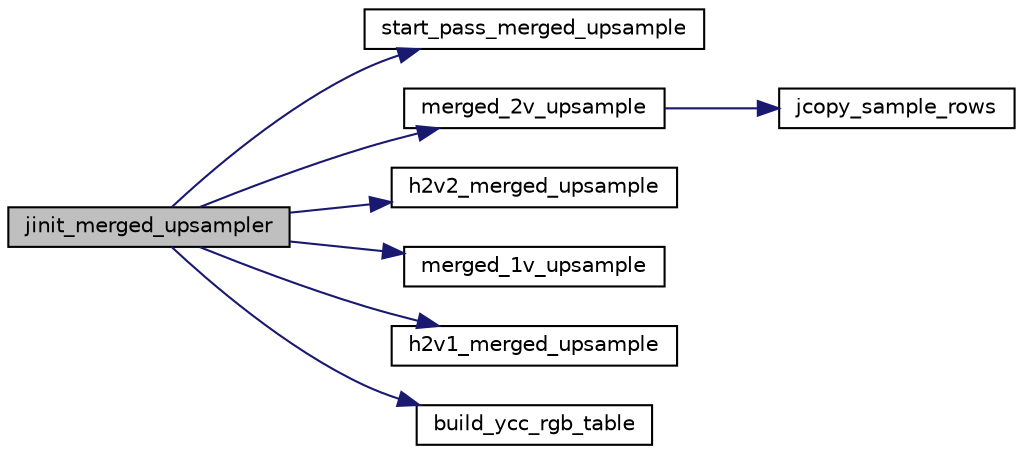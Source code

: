 digraph "jinit_merged_upsampler"
{
 // LATEX_PDF_SIZE
  bgcolor="transparent";
  edge [fontname="Helvetica",fontsize="10",labelfontname="Helvetica",labelfontsize="10"];
  node [fontname="Helvetica",fontsize="10",shape=record];
  rankdir="LR";
  Node15 [label="jinit_merged_upsampler",height=0.2,width=0.4,color="black", fillcolor="grey75", style="filled", fontcolor="black",tooltip=" "];
  Node15 -> Node16 [color="midnightblue",fontsize="10",style="solid",fontname="Helvetica"];
  Node16 [label="start_pass_merged_upsample",height=0.2,width=0.4,color="black",URL="$jdmerge_8c.html#a0db2a169c31635e5bb3bb6b8114c2daf",tooltip=" "];
  Node15 -> Node17 [color="midnightblue",fontsize="10",style="solid",fontname="Helvetica"];
  Node17 [label="merged_2v_upsample",height=0.2,width=0.4,color="black",URL="$jdmerge_8c.html#abe0d1228557cd0baff3c8bfda7c1d3a9",tooltip=" "];
  Node17 -> Node18 [color="midnightblue",fontsize="10",style="solid",fontname="Helvetica"];
  Node18 [label="jcopy_sample_rows",height=0.2,width=0.4,color="black",URL="$jutils_8c.html#ae2a8a73df80d5302a5b524d048fa9fb5",tooltip=" "];
  Node15 -> Node19 [color="midnightblue",fontsize="10",style="solid",fontname="Helvetica"];
  Node19 [label="h2v2_merged_upsample",height=0.2,width=0.4,color="black",URL="$jdmerge_8c.html#aa73f29430ed6b1b0e031c4c06216598c",tooltip=" "];
  Node15 -> Node20 [color="midnightblue",fontsize="10",style="solid",fontname="Helvetica"];
  Node20 [label="merged_1v_upsample",height=0.2,width=0.4,color="black",URL="$jdmerge_8c.html#af25c3cb346c5915fd9cb7f106f3f249f",tooltip=" "];
  Node15 -> Node21 [color="midnightblue",fontsize="10",style="solid",fontname="Helvetica"];
  Node21 [label="h2v1_merged_upsample",height=0.2,width=0.4,color="black",URL="$jdmerge_8c.html#a8b8be738c513ebf64e1d589cc4331f29",tooltip=" "];
  Node15 -> Node22 [color="midnightblue",fontsize="10",style="solid",fontname="Helvetica"];
  Node22 [label="build_ycc_rgb_table",height=0.2,width=0.4,color="black",URL="$jdmerge_8c.html#a8f4743d5901ca3d723566bb4384043d8",tooltip=" "];
}
